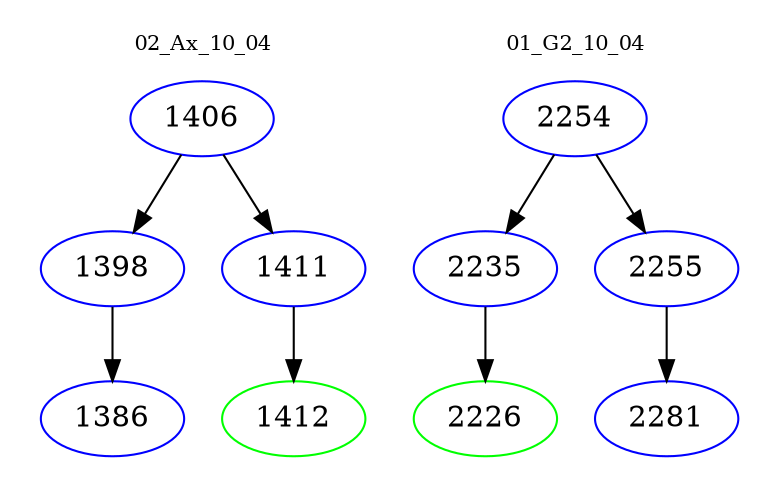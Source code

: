 digraph{
subgraph cluster_0 {
color = white
label = "02_Ax_10_04";
fontsize=10;
T0_1406 [label="1406", color="blue"]
T0_1406 -> T0_1398 [color="black"]
T0_1398 [label="1398", color="blue"]
T0_1398 -> T0_1386 [color="black"]
T0_1386 [label="1386", color="blue"]
T0_1406 -> T0_1411 [color="black"]
T0_1411 [label="1411", color="blue"]
T0_1411 -> T0_1412 [color="black"]
T0_1412 [label="1412", color="green"]
}
subgraph cluster_1 {
color = white
label = "01_G2_10_04";
fontsize=10;
T1_2254 [label="2254", color="blue"]
T1_2254 -> T1_2235 [color="black"]
T1_2235 [label="2235", color="blue"]
T1_2235 -> T1_2226 [color="black"]
T1_2226 [label="2226", color="green"]
T1_2254 -> T1_2255 [color="black"]
T1_2255 [label="2255", color="blue"]
T1_2255 -> T1_2281 [color="black"]
T1_2281 [label="2281", color="blue"]
}
}
